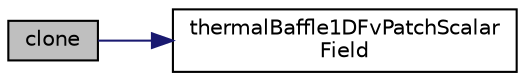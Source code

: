 digraph "clone"
{
  bgcolor="transparent";
  edge [fontname="Helvetica",fontsize="10",labelfontname="Helvetica",labelfontsize="10"];
  node [fontname="Helvetica",fontsize="10",shape=record];
  rankdir="LR";
  Node1 [label="clone",height=0.2,width=0.4,color="black", fillcolor="grey75", style="filled", fontcolor="black"];
  Node1 -> Node2 [color="midnightblue",fontsize="10",style="solid",fontname="Helvetica"];
  Node2 [label="thermalBaffle1DFvPatchScalar\lField",height=0.2,width=0.4,color="black",URL="$a02655.html#aeb5a482f08e04f74295b63f2aa4385f2",tooltip="Construct from patch and internal field. "];
}
